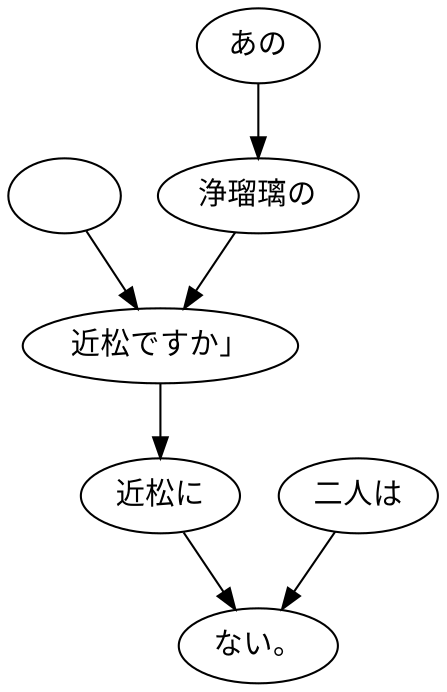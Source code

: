 digraph graph803 {
	node0 [label="　"];
	node1 [label="あの"];
	node2 [label="浄瑠璃の"];
	node3 [label="近松ですか」"];
	node4 [label="近松に"];
	node5 [label="二人は"];
	node6 [label="ない。"];
	node0 -> node3;
	node1 -> node2;
	node2 -> node3;
	node3 -> node4;
	node4 -> node6;
	node5 -> node6;
}

